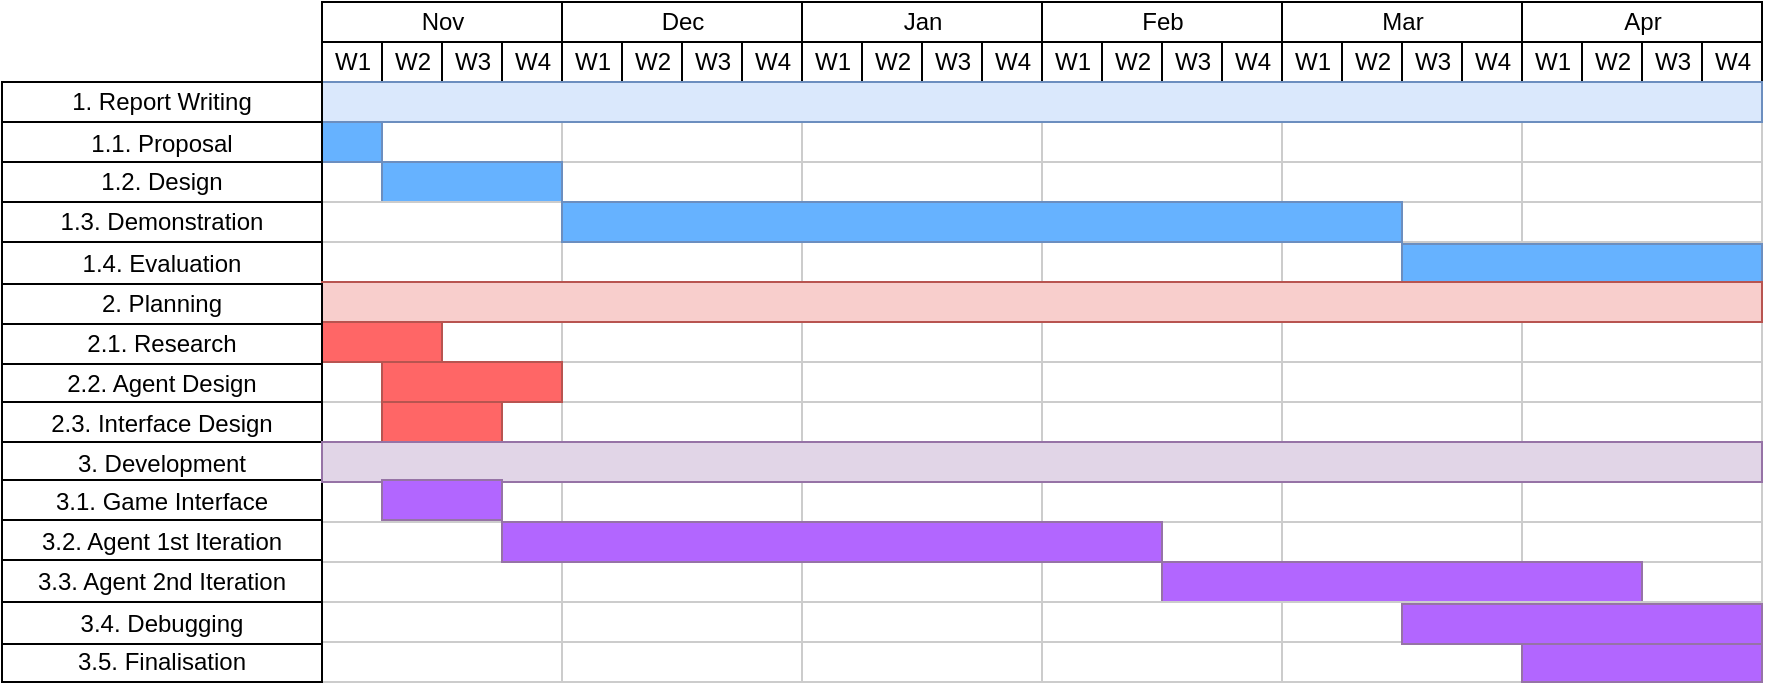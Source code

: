<mxfile version="20.5.1"><diagram name="Page-1" id="2c4490ee-f0b8-94ab-5012-d5dc3445f7a3"><mxGraphModel dx="971" dy="476" grid="1" gridSize="10" guides="1" tooltips="1" connect="0" arrows="1" fold="1" page="1" pageScale="1.5" pageWidth="1169" pageHeight="826" background="none" math="0" shadow="0"><root><mxCell id="0" style=";html=1;"/><mxCell id="1" style=";html=1;" parent="0"/><mxCell id="67c90442a009f359-279" value="Jan" style="strokeWidth=1;fontStyle=0;html=1;" parent="1" vertex="1"><mxGeometry x="440" y="439" width="120" height="20" as="geometry"/></mxCell><mxCell id="7a8b956e7d50b54d-104" value="Feb" style="strokeWidth=1;fontStyle=0;html=1;" parent="1" vertex="1"><mxGeometry x="560" y="439" width="120" height="20" as="geometry"/></mxCell><mxCell id="7a8b956e7d50b54d-109" value="Mar" style="strokeWidth=1;fontStyle=0;html=1;" parent="1" vertex="1"><mxGeometry x="680" y="439" width="120" height="20" as="geometry"/></mxCell><mxCell id="7a8b956e7d50b54d-114" value="Apr" style="strokeWidth=1;fontStyle=0;html=1;" parent="1" vertex="1"><mxGeometry x="800" y="439" width="120" height="20" as="geometry"/></mxCell><mxCell id="7a8b956e7d50b54d-145" value="Dec" style="strokeWidth=1;fontStyle=0;html=1;" parent="1" vertex="1"><mxGeometry x="320" y="439" width="120" height="20" as="geometry"/></mxCell><mxCell id="7a8b956e7d50b54d-150" value="" style="align=left;strokeColor=#CCCCCC;html=1;" parent="1" vertex="1"><mxGeometry x="200" y="479" width="120" height="20" as="geometry"/></mxCell><mxCell id="7a8b956e7d50b54d-151" value="Nov" style="strokeWidth=1;fontStyle=0;html=1;" parent="1" vertex="1"><mxGeometry x="200" y="439" width="120" height="20" as="geometry"/></mxCell><mxCell id="7a8b956e7d50b54d-162" value="" style="align=left;strokeColor=#CCCCCC;html=1;" parent="1" vertex="1"><mxGeometry x="200" y="499" width="120" height="20" as="geometry"/></mxCell><mxCell id="7a8b956e7d50b54d-163" value="" style="align=left;strokeColor=#CCCCCC;html=1;" parent="1" vertex="1"><mxGeometry x="200" y="519" width="120" height="20" as="geometry"/></mxCell><mxCell id="7a8b956e7d50b54d-164" value="" style="align=left;strokeColor=#CCCCCC;html=1;" parent="1" vertex="1"><mxGeometry x="200" y="559" width="120" height="20" as="geometry"/></mxCell><mxCell id="7a8b956e7d50b54d-165" value="" style="align=left;strokeColor=#CCCCCC;html=1;" parent="1" vertex="1"><mxGeometry x="200" y="579" width="120" height="20" as="geometry"/></mxCell><mxCell id="7a8b956e7d50b54d-166" value="" style="align=left;strokeColor=#CCCCCC;html=1;" parent="1" vertex="1"><mxGeometry x="200" y="599" width="120" height="20" as="geometry"/></mxCell><mxCell id="7a8b956e7d50b54d-167" value="" style="align=left;strokeColor=#CCCCCC;html=1;" parent="1" vertex="1"><mxGeometry x="200" y="619" width="120" height="20" as="geometry"/></mxCell><mxCell id="7a8b956e7d50b54d-168" value="" style="align=left;strokeColor=#CCCCCC;html=1;" parent="1" vertex="1"><mxGeometry x="200" y="639" width="120" height="20" as="geometry"/></mxCell><mxCell id="7a8b956e7d50b54d-177" value="" style="align=left;strokeColor=#CCCCCC;html=1;" parent="1" vertex="1"><mxGeometry x="320" y="479" width="120" height="20" as="geometry"/></mxCell><mxCell id="7a8b956e7d50b54d-178" value="" style="align=left;strokeColor=#CCCCCC;html=1;" parent="1" vertex="1"><mxGeometry x="320" y="499" width="120" height="20" as="geometry"/></mxCell><mxCell id="7a8b956e7d50b54d-179" value="" style="align=left;strokeColor=#CCCCCC;html=1;" parent="1" vertex="1"><mxGeometry x="320" y="519" width="120" height="20" as="geometry"/></mxCell><mxCell id="7a8b956e7d50b54d-180" value="" style="align=left;strokeColor=#CCCCCC;html=1;" parent="1" vertex="1"><mxGeometry x="320" y="559" width="120" height="20" as="geometry"/></mxCell><mxCell id="7a8b956e7d50b54d-181" value="" style="align=left;strokeColor=#CCCCCC;html=1;" parent="1" vertex="1"><mxGeometry x="320" y="579" width="120" height="20" as="geometry"/></mxCell><mxCell id="7a8b956e7d50b54d-182" value="" style="align=left;strokeColor=#CCCCCC;html=1;" parent="1" vertex="1"><mxGeometry x="320" y="599" width="120" height="20" as="geometry"/></mxCell><mxCell id="7a8b956e7d50b54d-183" value="" style="align=left;strokeColor=#CCCCCC;html=1;" parent="1" vertex="1"><mxGeometry x="320" y="619" width="120" height="20" as="geometry"/></mxCell><mxCell id="7a8b956e7d50b54d-184" value="" style="align=left;strokeColor=#CCCCCC;html=1;" parent="1" vertex="1"><mxGeometry x="320" y="639" width="120" height="20" as="geometry"/></mxCell><mxCell id="7a8b956e7d50b54d-193" value="" style="align=left;strokeColor=#CCCCCC;html=1;" parent="1" vertex="1"><mxGeometry x="440" y="479" width="120" height="20" as="geometry"/></mxCell><mxCell id="7a8b956e7d50b54d-194" value="" style="align=left;strokeColor=#CCCCCC;html=1;" parent="1" vertex="1"><mxGeometry x="440" y="499" width="120" height="20" as="geometry"/></mxCell><mxCell id="7a8b956e7d50b54d-195" value="" style="align=left;strokeColor=#CCCCCC;html=1;" parent="1" vertex="1"><mxGeometry x="440" y="519" width="120" height="20" as="geometry"/></mxCell><mxCell id="7a8b956e7d50b54d-196" value="" style="align=left;strokeColor=#CCCCCC;html=1;" parent="1" vertex="1"><mxGeometry x="440" y="559" width="120" height="20" as="geometry"/></mxCell><mxCell id="7a8b956e7d50b54d-197" value="" style="align=left;strokeColor=#CCCCCC;html=1;" parent="1" vertex="1"><mxGeometry x="440" y="579" width="120" height="20" as="geometry"/></mxCell><mxCell id="7a8b956e7d50b54d-198" value="" style="align=left;strokeColor=#CCCCCC;html=1;" parent="1" vertex="1"><mxGeometry x="440" y="599" width="120" height="20" as="geometry"/></mxCell><mxCell id="7a8b956e7d50b54d-199" value="" style="align=left;strokeColor=#CCCCCC;html=1;" parent="1" vertex="1"><mxGeometry x="440" y="619" width="120" height="20" as="geometry"/></mxCell><mxCell id="7a8b956e7d50b54d-200" value="" style="align=left;strokeColor=#CCCCCC;html=1;" parent="1" vertex="1"><mxGeometry x="440" y="639" width="120" height="20" as="geometry"/></mxCell><mxCell id="7a8b956e7d50b54d-209" value="" style="align=left;strokeColor=#CCCCCC;html=1;" parent="1" vertex="1"><mxGeometry x="560" y="479" width="120" height="20" as="geometry"/></mxCell><mxCell id="7a8b956e7d50b54d-210" value="" style="align=left;strokeColor=#CCCCCC;html=1;" parent="1" vertex="1"><mxGeometry x="560" y="499" width="120" height="20" as="geometry"/></mxCell><mxCell id="7a8b956e7d50b54d-211" value="" style="align=left;strokeColor=#CCCCCC;html=1;" parent="1" vertex="1"><mxGeometry x="560" y="519" width="120" height="20" as="geometry"/></mxCell><mxCell id="7a8b956e7d50b54d-212" value="" style="align=left;strokeColor=#CCCCCC;html=1;" parent="1" vertex="1"><mxGeometry x="560" y="559" width="120" height="20" as="geometry"/></mxCell><mxCell id="7a8b956e7d50b54d-213" value="" style="align=left;strokeColor=#CCCCCC;html=1;" parent="1" vertex="1"><mxGeometry x="560" y="579" width="120" height="20" as="geometry"/></mxCell><mxCell id="7a8b956e7d50b54d-214" value="" style="align=left;strokeColor=#CCCCCC;html=1;" parent="1" vertex="1"><mxGeometry x="560" y="599" width="120" height="20" as="geometry"/></mxCell><mxCell id="7a8b956e7d50b54d-215" value="" style="align=left;strokeColor=#CCCCCC;html=1;" parent="1" vertex="1"><mxGeometry x="560" y="619" width="120" height="20" as="geometry"/></mxCell><mxCell id="7a8b956e7d50b54d-216" value="" style="align=left;strokeColor=#CCCCCC;html=1;" parent="1" vertex="1"><mxGeometry x="560" y="639" width="120" height="20" as="geometry"/></mxCell><mxCell id="7a8b956e7d50b54d-225" value="" style="align=left;strokeColor=#CCCCCC;html=1;" parent="1" vertex="1"><mxGeometry x="680" y="479" width="120" height="20" as="geometry"/></mxCell><mxCell id="7a8b956e7d50b54d-226" value="" style="align=left;strokeColor=#CCCCCC;html=1;" parent="1" vertex="1"><mxGeometry x="680" y="499" width="120" height="20" as="geometry"/></mxCell><mxCell id="7a8b956e7d50b54d-227" value="" style="align=left;strokeColor=#CCCCCC;html=1;" parent="1" vertex="1"><mxGeometry x="680" y="519" width="120" height="20" as="geometry"/></mxCell><mxCell id="7a8b956e7d50b54d-228" value="" style="align=left;strokeColor=#CCCCCC;html=1;" parent="1" vertex="1"><mxGeometry x="680" y="559" width="120" height="20" as="geometry"/></mxCell><mxCell id="7a8b956e7d50b54d-229" value="" style="align=left;strokeColor=#CCCCCC;html=1;" parent="1" vertex="1"><mxGeometry x="680" y="579" width="120" height="20" as="geometry"/></mxCell><mxCell id="7a8b956e7d50b54d-230" value="" style="align=left;strokeColor=#CCCCCC;html=1;" parent="1" vertex="1"><mxGeometry x="680" y="599" width="120" height="20" as="geometry"/></mxCell><mxCell id="7a8b956e7d50b54d-231" value="" style="align=left;strokeColor=#CCCCCC;html=1;" parent="1" vertex="1"><mxGeometry x="680" y="619" width="120" height="20" as="geometry"/></mxCell><mxCell id="7a8b956e7d50b54d-232" value="" style="align=left;strokeColor=#CCCCCC;html=1;" parent="1" vertex="1"><mxGeometry x="680" y="639" width="120" height="20" as="geometry"/></mxCell><mxCell id="7a8b956e7d50b54d-241" value="" style="align=left;strokeColor=#CCCCCC;html=1;" parent="1" vertex="1"><mxGeometry x="800" y="479" width="120" height="20" as="geometry"/></mxCell><mxCell id="7a8b956e7d50b54d-242" value="" style="align=left;strokeColor=#CCCCCC;html=1;" parent="1" vertex="1"><mxGeometry x="800" y="499" width="120" height="20" as="geometry"/></mxCell><mxCell id="7a8b956e7d50b54d-243" value="" style="align=left;strokeColor=#CCCCCC;html=1;" parent="1" vertex="1"><mxGeometry x="800" y="519" width="120" height="20" as="geometry"/></mxCell><mxCell id="7a8b956e7d50b54d-244" value="" style="align=left;strokeColor=#CCCCCC;html=1;" parent="1" vertex="1"><mxGeometry x="800" y="559" width="120" height="20" as="geometry"/></mxCell><mxCell id="7a8b956e7d50b54d-245" value="" style="align=left;strokeColor=#CCCCCC;html=1;" parent="1" vertex="1"><mxGeometry x="800" y="579" width="120" height="20" as="geometry"/></mxCell><mxCell id="7a8b956e7d50b54d-246" value="" style="align=left;strokeColor=#CCCCCC;html=1;" parent="1" vertex="1"><mxGeometry x="800" y="599" width="120" height="20" as="geometry"/></mxCell><mxCell id="7a8b956e7d50b54d-247" value="" style="align=left;strokeColor=#CCCCCC;html=1;" parent="1" vertex="1"><mxGeometry x="800" y="619" width="120" height="20" as="geometry"/></mxCell><mxCell id="7a8b956e7d50b54d-248" value="" style="align=left;strokeColor=#CCCCCC;html=1;" parent="1" vertex="1"><mxGeometry x="800" y="639" width="120" height="20" as="geometry"/></mxCell><mxCell id="7a8b956e7d50b54d-100" value="W1" style="strokeWidth=1;fontStyle=0;html=1;" parent="1" vertex="1"><mxGeometry x="440" y="459" width="30" height="20" as="geometry"/></mxCell><mxCell id="7a8b956e7d50b54d-101" value="W2" style="strokeWidth=1;fontStyle=0;html=1;" parent="1" vertex="1"><mxGeometry x="470" y="459" width="30" height="20" as="geometry"/></mxCell><mxCell id="7a8b956e7d50b54d-102" value="W3" style="strokeWidth=1;fontStyle=0;html=1;" parent="1" vertex="1"><mxGeometry x="500" y="459" width="30" height="20" as="geometry"/></mxCell><mxCell id="7a8b956e7d50b54d-103" value="W4" style="strokeWidth=1;fontStyle=0;html=1;" parent="1" vertex="1"><mxGeometry x="530" y="459" width="30" height="20" as="geometry"/></mxCell><mxCell id="7a8b956e7d50b54d-105" value="W1" style="strokeWidth=1;fontStyle=0;html=1;" parent="1" vertex="1"><mxGeometry x="560" y="459" width="30" height="20" as="geometry"/></mxCell><mxCell id="7a8b956e7d50b54d-106" value="W2" style="strokeWidth=1;fontStyle=0;html=1;" parent="1" vertex="1"><mxGeometry x="590" y="459" width="30" height="20" as="geometry"/></mxCell><mxCell id="7a8b956e7d50b54d-107" value="W3" style="strokeWidth=1;fontStyle=0;html=1;" parent="1" vertex="1"><mxGeometry x="620" y="459" width="30" height="20" as="geometry"/></mxCell><mxCell id="7a8b956e7d50b54d-108" value="W4" style="strokeWidth=1;fontStyle=0;html=1;" parent="1" vertex="1"><mxGeometry x="650" y="459" width="30" height="20" as="geometry"/></mxCell><mxCell id="7a8b956e7d50b54d-110" value="W1" style="strokeWidth=1;fontStyle=0;html=1;" parent="1" vertex="1"><mxGeometry x="680" y="459" width="30" height="20" as="geometry"/></mxCell><mxCell id="7a8b956e7d50b54d-111" value="W2" style="strokeWidth=1;fontStyle=0;html=1;" parent="1" vertex="1"><mxGeometry x="710" y="459" width="30" height="20" as="geometry"/></mxCell><mxCell id="7a8b956e7d50b54d-112" value="W3" style="strokeWidth=1;fontStyle=0;html=1;" parent="1" vertex="1"><mxGeometry x="740" y="459" width="30" height="20" as="geometry"/></mxCell><mxCell id="7a8b956e7d50b54d-113" value="W4" style="strokeWidth=1;fontStyle=0;html=1;" parent="1" vertex="1"><mxGeometry x="770" y="459" width="30" height="20" as="geometry"/></mxCell><mxCell id="7a8b956e7d50b54d-115" value="W1" style="strokeWidth=1;fontStyle=0;html=1;" parent="1" vertex="1"><mxGeometry x="800" y="459" width="30" height="20" as="geometry"/></mxCell><mxCell id="7a8b956e7d50b54d-116" value="W2" style="strokeWidth=1;fontStyle=0;html=1;" parent="1" vertex="1"><mxGeometry x="830" y="459" width="30" height="20" as="geometry"/></mxCell><mxCell id="7a8b956e7d50b54d-117" value="W3" style="strokeWidth=1;fontStyle=0;html=1;" parent="1" vertex="1"><mxGeometry x="860" y="459" width="30" height="20" as="geometry"/></mxCell><mxCell id="7a8b956e7d50b54d-118" value="W4" style="strokeWidth=1;fontStyle=0;html=1;" parent="1" vertex="1"><mxGeometry x="890" y="459" width="30" height="20" as="geometry"/></mxCell><mxCell id="7a8b956e7d50b54d-146" value="W1" style="strokeWidth=1;fontStyle=0;html=1;" parent="1" vertex="1"><mxGeometry x="320" y="459" width="30" height="20" as="geometry"/></mxCell><mxCell id="7a8b956e7d50b54d-147" value="W2" style="strokeWidth=1;fontStyle=0;html=1;" parent="1" vertex="1"><mxGeometry x="350" y="459" width="30" height="20" as="geometry"/></mxCell><mxCell id="7a8b956e7d50b54d-148" value="W3" style="strokeWidth=1;fontStyle=0;html=1;" parent="1" vertex="1"><mxGeometry x="380" y="459" width="30" height="20" as="geometry"/></mxCell><mxCell id="7a8b956e7d50b54d-149" value="W4" style="strokeWidth=1;fontStyle=0;html=1;" parent="1" vertex="1"><mxGeometry x="410" y="459" width="30" height="20" as="geometry"/></mxCell><mxCell id="7a8b956e7d50b54d-152" value="W1" style="strokeWidth=1;fontStyle=0;html=1;" parent="1" vertex="1"><mxGeometry x="200" y="459" width="30" height="20" as="geometry"/></mxCell><mxCell id="7a8b956e7d50b54d-153" value="W2" style="strokeWidth=1;fontStyle=0;html=1;" parent="1" vertex="1"><mxGeometry x="230" y="459" width="30" height="20" as="geometry"/></mxCell><mxCell id="7a8b956e7d50b54d-154" value="W3" style="strokeWidth=1;fontStyle=0;html=1;" parent="1" vertex="1"><mxGeometry x="260" y="459" width="30" height="20" as="geometry"/></mxCell><mxCell id="7a8b956e7d50b54d-155" value="W4" style="strokeWidth=1;fontStyle=0;html=1;" parent="1" vertex="1"><mxGeometry x="290" y="459" width="30" height="20" as="geometry"/></mxCell><mxCell id="7a8b956e7d50b54d-355" value="" style="align=left;strokeColor=#6c8ebf;html=1;fillColor=#66B2FF;fillStyle=auto;" parent="1" vertex="1"><mxGeometry x="200" y="499" width="30" height="20" as="geometry"/></mxCell><mxCell id="7a8b956e7d50b54d-357" value="" style="align=left;strokeColor=#6c8ebf;html=1;fillColor=#dae8fc;" parent="1" vertex="1"><mxGeometry x="200" y="479" width="720" height="20" as="geometry"/></mxCell><mxCell id="JfVvO9atMEh_XqZIUM-W-2" value="1. Report Writing" style="rounded=0;whiteSpace=wrap;html=1;" vertex="1" parent="1"><mxGeometry x="40" y="479" width="160" height="20" as="geometry"/></mxCell><mxCell id="JfVvO9atMEh_XqZIUM-W-3" value="1.1. Proposal" style="rounded=0;whiteSpace=wrap;html=1;" vertex="1" parent="1"><mxGeometry x="40" y="499" width="160" height="21" as="geometry"/></mxCell><mxCell id="JfVvO9atMEh_XqZIUM-W-7" value="1.2. Design" style="rounded=0;whiteSpace=wrap;html=1;" vertex="1" parent="1"><mxGeometry x="40" y="519" width="160" height="20" as="geometry"/></mxCell><mxCell id="JfVvO9atMEh_XqZIUM-W-10" value="1.4. Evaluation" style="rounded=0;whiteSpace=wrap;html=1;" vertex="1" parent="1"><mxGeometry x="40" y="559" width="160" height="22" as="geometry"/></mxCell><mxCell id="JfVvO9atMEh_XqZIUM-W-11" value="" style="align=left;strokeColor=#6c8ebf;html=1;fillColor=#66B2FF;fillStyle=auto;" vertex="1" parent="1"><mxGeometry x="230" y="519" width="90" height="20" as="geometry"/></mxCell><mxCell id="JfVvO9atMEh_XqZIUM-W-13" value="" style="align=left;strokeColor=#6c8ebf;html=1;fillColor=#66B2FF;fillStyle=auto;" vertex="1" parent="1"><mxGeometry x="740" y="560" width="180" height="20" as="geometry"/></mxCell><mxCell id="JfVvO9atMEh_XqZIUM-W-14" value="" style="align=left;strokeColor=#b85450;html=1;fillColor=#f8cecc;" vertex="1" parent="1"><mxGeometry x="200" y="579" width="720" height="20" as="geometry"/></mxCell><mxCell id="JfVvO9atMEh_XqZIUM-W-15" value="" style="align=left;strokeColor=#b85450;html=1;fillColor=#FF6666;" vertex="1" parent="1"><mxGeometry x="200" y="599" width="60" height="20" as="geometry"/></mxCell><mxCell id="JfVvO9atMEh_XqZIUM-W-1" value="2. Planning" style="rounded=0;whiteSpace=wrap;html=1;" vertex="1" parent="1"><mxGeometry x="40" y="580" width="160" height="20" as="geometry"/></mxCell><mxCell id="JfVvO9atMEh_XqZIUM-W-4" value="2.1. Research" style="rounded=0;whiteSpace=wrap;html=1;" vertex="1" parent="1"><mxGeometry x="40" y="600" width="160" height="20" as="geometry"/></mxCell><mxCell id="JfVvO9atMEh_XqZIUM-W-16" value="2.2. Agent Design" style="rounded=0;whiteSpace=wrap;html=1;" vertex="1" parent="1"><mxGeometry x="40" y="620" width="160" height="20" as="geometry"/></mxCell><mxCell id="JfVvO9atMEh_XqZIUM-W-17" value="" style="align=left;strokeColor=#b85450;html=1;fillColor=#FF6666;" vertex="1" parent="1"><mxGeometry x="230" y="619" width="90" height="20" as="geometry"/></mxCell><mxCell id="JfVvO9atMEh_XqZIUM-W-19" value="" style="align=left;strokeColor=#CCCCCC;html=1;" vertex="1" parent="1"><mxGeometry x="200" y="539" width="120" height="20" as="geometry"/></mxCell><mxCell id="JfVvO9atMEh_XqZIUM-W-20" value="" style="align=left;strokeColor=#CCCCCC;html=1;" vertex="1" parent="1"><mxGeometry x="320" y="539" width="120" height="20" as="geometry"/></mxCell><mxCell id="JfVvO9atMEh_XqZIUM-W-21" value="" style="align=left;strokeColor=#CCCCCC;html=1;" vertex="1" parent="1"><mxGeometry x="440" y="539" width="120" height="20" as="geometry"/></mxCell><mxCell id="JfVvO9atMEh_XqZIUM-W-22" value="" style="align=left;strokeColor=#CCCCCC;html=1;" vertex="1" parent="1"><mxGeometry x="560" y="539" width="120" height="20" as="geometry"/></mxCell><mxCell id="JfVvO9atMEh_XqZIUM-W-23" value="" style="align=left;strokeColor=#CCCCCC;html=1;" vertex="1" parent="1"><mxGeometry x="680" y="539" width="120" height="20" as="geometry"/></mxCell><mxCell id="JfVvO9atMEh_XqZIUM-W-24" value="" style="align=left;strokeColor=#CCCCCC;html=1;" vertex="1" parent="1"><mxGeometry x="800" y="539" width="120" height="20" as="geometry"/></mxCell><mxCell id="JfVvO9atMEh_XqZIUM-W-25" value="" style="align=left;strokeColor=#6c8ebf;html=1;fillColor=#66B2FF;fillStyle=auto;" vertex="1" parent="1"><mxGeometry x="320" y="539" width="420" height="20" as="geometry"/></mxCell><mxCell id="JfVvO9atMEh_XqZIUM-W-18" value="1.3. Demonstration" style="rounded=0;whiteSpace=wrap;html=1;" vertex="1" parent="1"><mxGeometry x="40" y="539" width="160" height="20" as="geometry"/></mxCell><mxCell id="JfVvO9atMEh_XqZIUM-W-26" value="2.3. Interface Design" style="rounded=0;whiteSpace=wrap;html=1;fillStyle=auto;" vertex="1" parent="1"><mxGeometry x="40" y="639" width="160" height="21" as="geometry"/></mxCell><mxCell id="JfVvO9atMEh_XqZIUM-W-27" value="" style="align=left;strokeColor=#b85450;html=1;fillColor=#FF6666;" vertex="1" parent="1"><mxGeometry x="230" y="639" width="60" height="20" as="geometry"/></mxCell><mxCell id="JfVvO9atMEh_XqZIUM-W-33" value="" style="align=left;strokeColor=#CCCCCC;html=1;" vertex="1" parent="1"><mxGeometry x="200" y="659" width="120" height="20" as="geometry"/></mxCell><mxCell id="JfVvO9atMEh_XqZIUM-W-34" value="" style="align=left;strokeColor=#CCCCCC;html=1;" vertex="1" parent="1"><mxGeometry x="200" y="679" width="120" height="20" as="geometry"/></mxCell><mxCell id="JfVvO9atMEh_XqZIUM-W-35" value="" style="align=left;strokeColor=#CCCCCC;html=1;" vertex="1" parent="1"><mxGeometry x="200" y="699" width="120" height="20" as="geometry"/></mxCell><mxCell id="JfVvO9atMEh_XqZIUM-W-36" value="" style="align=left;strokeColor=#CCCCCC;html=1;" vertex="1" parent="1"><mxGeometry x="320" y="659" width="120" height="20" as="geometry"/></mxCell><mxCell id="JfVvO9atMEh_XqZIUM-W-37" value="" style="align=left;strokeColor=#CCCCCC;html=1;" vertex="1" parent="1"><mxGeometry x="320" y="679" width="120" height="20" as="geometry"/></mxCell><mxCell id="JfVvO9atMEh_XqZIUM-W-38" value="" style="align=left;strokeColor=#CCCCCC;html=1;" vertex="1" parent="1"><mxGeometry x="320" y="699" width="120" height="20" as="geometry"/></mxCell><mxCell id="JfVvO9atMEh_XqZIUM-W-39" value="" style="align=left;strokeColor=#CCCCCC;html=1;" vertex="1" parent="1"><mxGeometry x="440" y="659" width="120" height="20" as="geometry"/></mxCell><mxCell id="JfVvO9atMEh_XqZIUM-W-40" value="" style="align=left;strokeColor=#CCCCCC;html=1;" vertex="1" parent="1"><mxGeometry x="440" y="679" width="120" height="20" as="geometry"/></mxCell><mxCell id="JfVvO9atMEh_XqZIUM-W-41" value="" style="align=left;strokeColor=#CCCCCC;html=1;" vertex="1" parent="1"><mxGeometry x="440" y="699" width="120" height="20" as="geometry"/></mxCell><mxCell id="JfVvO9atMEh_XqZIUM-W-42" value="" style="align=left;strokeColor=#CCCCCC;html=1;" vertex="1" parent="1"><mxGeometry x="560" y="659" width="120" height="20" as="geometry"/></mxCell><mxCell id="JfVvO9atMEh_XqZIUM-W-43" value="" style="align=left;strokeColor=#CCCCCC;html=1;" vertex="1" parent="1"><mxGeometry x="560" y="679" width="120" height="20" as="geometry"/></mxCell><mxCell id="JfVvO9atMEh_XqZIUM-W-44" value="" style="align=left;strokeColor=#CCCCCC;html=1;" vertex="1" parent="1"><mxGeometry x="560" y="699" width="120" height="20" as="geometry"/></mxCell><mxCell id="JfVvO9atMEh_XqZIUM-W-45" value="" style="align=left;strokeColor=#CCCCCC;html=1;" vertex="1" parent="1"><mxGeometry x="680" y="659" width="120" height="20" as="geometry"/></mxCell><mxCell id="JfVvO9atMEh_XqZIUM-W-46" value="" style="align=left;strokeColor=#CCCCCC;html=1;" vertex="1" parent="1"><mxGeometry x="680" y="679" width="120" height="20" as="geometry"/></mxCell><mxCell id="JfVvO9atMEh_XqZIUM-W-47" value="" style="align=left;strokeColor=#CCCCCC;html=1;" vertex="1" parent="1"><mxGeometry x="680" y="699" width="120" height="20" as="geometry"/></mxCell><mxCell id="JfVvO9atMEh_XqZIUM-W-48" value="" style="align=left;strokeColor=#CCCCCC;html=1;" vertex="1" parent="1"><mxGeometry x="800" y="659" width="120" height="20" as="geometry"/></mxCell><mxCell id="JfVvO9atMEh_XqZIUM-W-49" value="" style="align=left;strokeColor=#CCCCCC;html=1;" vertex="1" parent="1"><mxGeometry x="800" y="679" width="120" height="20" as="geometry"/></mxCell><mxCell id="JfVvO9atMEh_XqZIUM-W-50" value="" style="align=left;strokeColor=#CCCCCC;html=1;" vertex="1" parent="1"><mxGeometry x="800" y="699" width="120" height="20" as="geometry"/></mxCell><mxCell id="JfVvO9atMEh_XqZIUM-W-54" value="" style="align=left;strokeColor=#CCCCCC;html=1;" vertex="1" parent="1"><mxGeometry x="200" y="719" width="120" height="20" as="geometry"/></mxCell><mxCell id="JfVvO9atMEh_XqZIUM-W-55" value="" style="align=left;strokeColor=#CCCCCC;html=1;" vertex="1" parent="1"><mxGeometry x="200" y="759" width="120" height="20" as="geometry"/></mxCell><mxCell id="JfVvO9atMEh_XqZIUM-W-57" value="" style="align=left;strokeColor=#CCCCCC;html=1;" vertex="1" parent="1"><mxGeometry x="320" y="719" width="120" height="20" as="geometry"/></mxCell><mxCell id="JfVvO9atMEh_XqZIUM-W-58" value="" style="align=left;strokeColor=#CCCCCC;html=1;" vertex="1" parent="1"><mxGeometry x="320" y="759" width="120" height="20" as="geometry"/></mxCell><mxCell id="JfVvO9atMEh_XqZIUM-W-60" value="" style="align=left;strokeColor=#CCCCCC;html=1;" vertex="1" parent="1"><mxGeometry x="440" y="719" width="120" height="20" as="geometry"/></mxCell><mxCell id="JfVvO9atMEh_XqZIUM-W-61" value="" style="align=left;strokeColor=#CCCCCC;html=1;" vertex="1" parent="1"><mxGeometry x="440" y="759" width="120" height="20" as="geometry"/></mxCell><mxCell id="JfVvO9atMEh_XqZIUM-W-63" value="" style="align=left;strokeColor=#CCCCCC;html=1;" vertex="1" parent="1"><mxGeometry x="560" y="719" width="120" height="20" as="geometry"/></mxCell><mxCell id="JfVvO9atMEh_XqZIUM-W-64" value="" style="align=left;strokeColor=#CCCCCC;html=1;" vertex="1" parent="1"><mxGeometry x="560" y="759" width="120" height="20" as="geometry"/></mxCell><mxCell id="JfVvO9atMEh_XqZIUM-W-66" value="" style="align=left;strokeColor=#CCCCCC;html=1;" vertex="1" parent="1"><mxGeometry x="680" y="719" width="120" height="20" as="geometry"/></mxCell><mxCell id="JfVvO9atMEh_XqZIUM-W-67" value="" style="align=left;strokeColor=#CCCCCC;html=1;" vertex="1" parent="1"><mxGeometry x="680" y="759" width="120" height="20" as="geometry"/></mxCell><mxCell id="JfVvO9atMEh_XqZIUM-W-69" value="" style="align=left;strokeColor=#CCCCCC;html=1;" vertex="1" parent="1"><mxGeometry x="800" y="719" width="120" height="20" as="geometry"/></mxCell><mxCell id="JfVvO9atMEh_XqZIUM-W-70" value="" style="align=left;strokeColor=#CCCCCC;html=1;" vertex="1" parent="1"><mxGeometry x="800" y="759" width="120" height="20" as="geometry"/></mxCell><mxCell id="JfVvO9atMEh_XqZIUM-W-28" value="3. Development" style="rounded=0;whiteSpace=wrap;html=1;fillStyle=auto;" vertex="1" parent="1"><mxGeometry x="40" y="659" width="160" height="21" as="geometry"/></mxCell><mxCell id="JfVvO9atMEh_XqZIUM-W-29" value="&lt;div&gt;3.1. Game Interface&lt;/div&gt;" style="rounded=0;whiteSpace=wrap;html=1;fillStyle=auto;" vertex="1" parent="1"><mxGeometry x="40" y="678" width="160" height="21" as="geometry"/></mxCell><mxCell id="JfVvO9atMEh_XqZIUM-W-30" value="&lt;div&gt;3.2. Agent 1st Iteration&lt;/div&gt;" style="rounded=0;whiteSpace=wrap;html=1;fillStyle=auto;" vertex="1" parent="1"><mxGeometry x="40" y="698" width="160" height="21" as="geometry"/></mxCell><mxCell id="JfVvO9atMEh_XqZIUM-W-31" value="3.3. Agent 2nd Iteration" style="rounded=0;whiteSpace=wrap;html=1;fillStyle=auto;" vertex="1" parent="1"><mxGeometry x="40" y="718" width="160" height="21" as="geometry"/></mxCell><mxCell id="JfVvO9atMEh_XqZIUM-W-32" value="3.5. Finalisation" style="rounded=0;whiteSpace=wrap;html=1;fillStyle=auto;" vertex="1" parent="1"><mxGeometry x="40" y="758" width="160" height="21" as="geometry"/></mxCell><mxCell id="JfVvO9atMEh_XqZIUM-W-72" value="" style="align=left;strokeColor=#9673a6;html=1;fillColor=#e1d5e7;" vertex="1" parent="1"><mxGeometry x="200" y="659" width="720" height="20" as="geometry"/></mxCell><mxCell id="JfVvO9atMEh_XqZIUM-W-77" value="" style="align=left;strokeColor=#9673a6;html=1;fillColor=#B266FF;" vertex="1" parent="1"><mxGeometry x="230" y="678" width="60" height="20" as="geometry"/></mxCell><mxCell id="JfVvO9atMEh_XqZIUM-W-78" value="" style="align=left;strokeColor=#9673a6;html=1;fillColor=#B266FF;" vertex="1" parent="1"><mxGeometry x="290" y="699" width="330" height="20" as="geometry"/></mxCell><mxCell id="JfVvO9atMEh_XqZIUM-W-79" value="" style="align=left;strokeColor=#9673a6;html=1;fillColor=#B266FF;" vertex="1" parent="1"><mxGeometry x="620" y="719" width="240" height="20" as="geometry"/></mxCell><mxCell id="JfVvO9atMEh_XqZIUM-W-80" value="" style="align=left;strokeColor=#9673a6;html=1;fillColor=#B266FF;" vertex="1" parent="1"><mxGeometry x="800" y="759" width="120" height="20" as="geometry"/></mxCell><mxCell id="JfVvO9atMEh_XqZIUM-W-81" value="" style="align=left;strokeColor=#CCCCCC;html=1;" vertex="1" parent="1"><mxGeometry x="200" y="739" width="120" height="20" as="geometry"/></mxCell><mxCell id="JfVvO9atMEh_XqZIUM-W-82" value="" style="align=left;strokeColor=#CCCCCC;html=1;" vertex="1" parent="1"><mxGeometry x="320" y="739" width="120" height="20" as="geometry"/></mxCell><mxCell id="JfVvO9atMEh_XqZIUM-W-83" value="" style="align=left;strokeColor=#CCCCCC;html=1;" vertex="1" parent="1"><mxGeometry x="440" y="739" width="120" height="20" as="geometry"/></mxCell><mxCell id="JfVvO9atMEh_XqZIUM-W-84" value="" style="align=left;strokeColor=#CCCCCC;html=1;" vertex="1" parent="1"><mxGeometry x="560" y="739" width="120" height="20" as="geometry"/></mxCell><mxCell id="JfVvO9atMEh_XqZIUM-W-85" value="" style="align=left;strokeColor=#CCCCCC;html=1;" vertex="1" parent="1"><mxGeometry x="680" y="739" width="120" height="20" as="geometry"/></mxCell><mxCell id="JfVvO9atMEh_XqZIUM-W-86" value="" style="align=left;strokeColor=#CCCCCC;html=1;" vertex="1" parent="1"><mxGeometry x="800" y="739" width="120" height="20" as="geometry"/></mxCell><mxCell id="JfVvO9atMEh_XqZIUM-W-87" value="3.4. Debugging" style="rounded=0;whiteSpace=wrap;html=1;fillStyle=auto;" vertex="1" parent="1"><mxGeometry x="40" y="739" width="160" height="21" as="geometry"/></mxCell><mxCell id="JfVvO9atMEh_XqZIUM-W-88" value="" style="align=left;strokeColor=#9673a6;html=1;fillColor=#B266FF;" vertex="1" parent="1"><mxGeometry x="740" y="740" width="180" height="20" as="geometry"/></mxCell></root></mxGraphModel></diagram></mxfile>